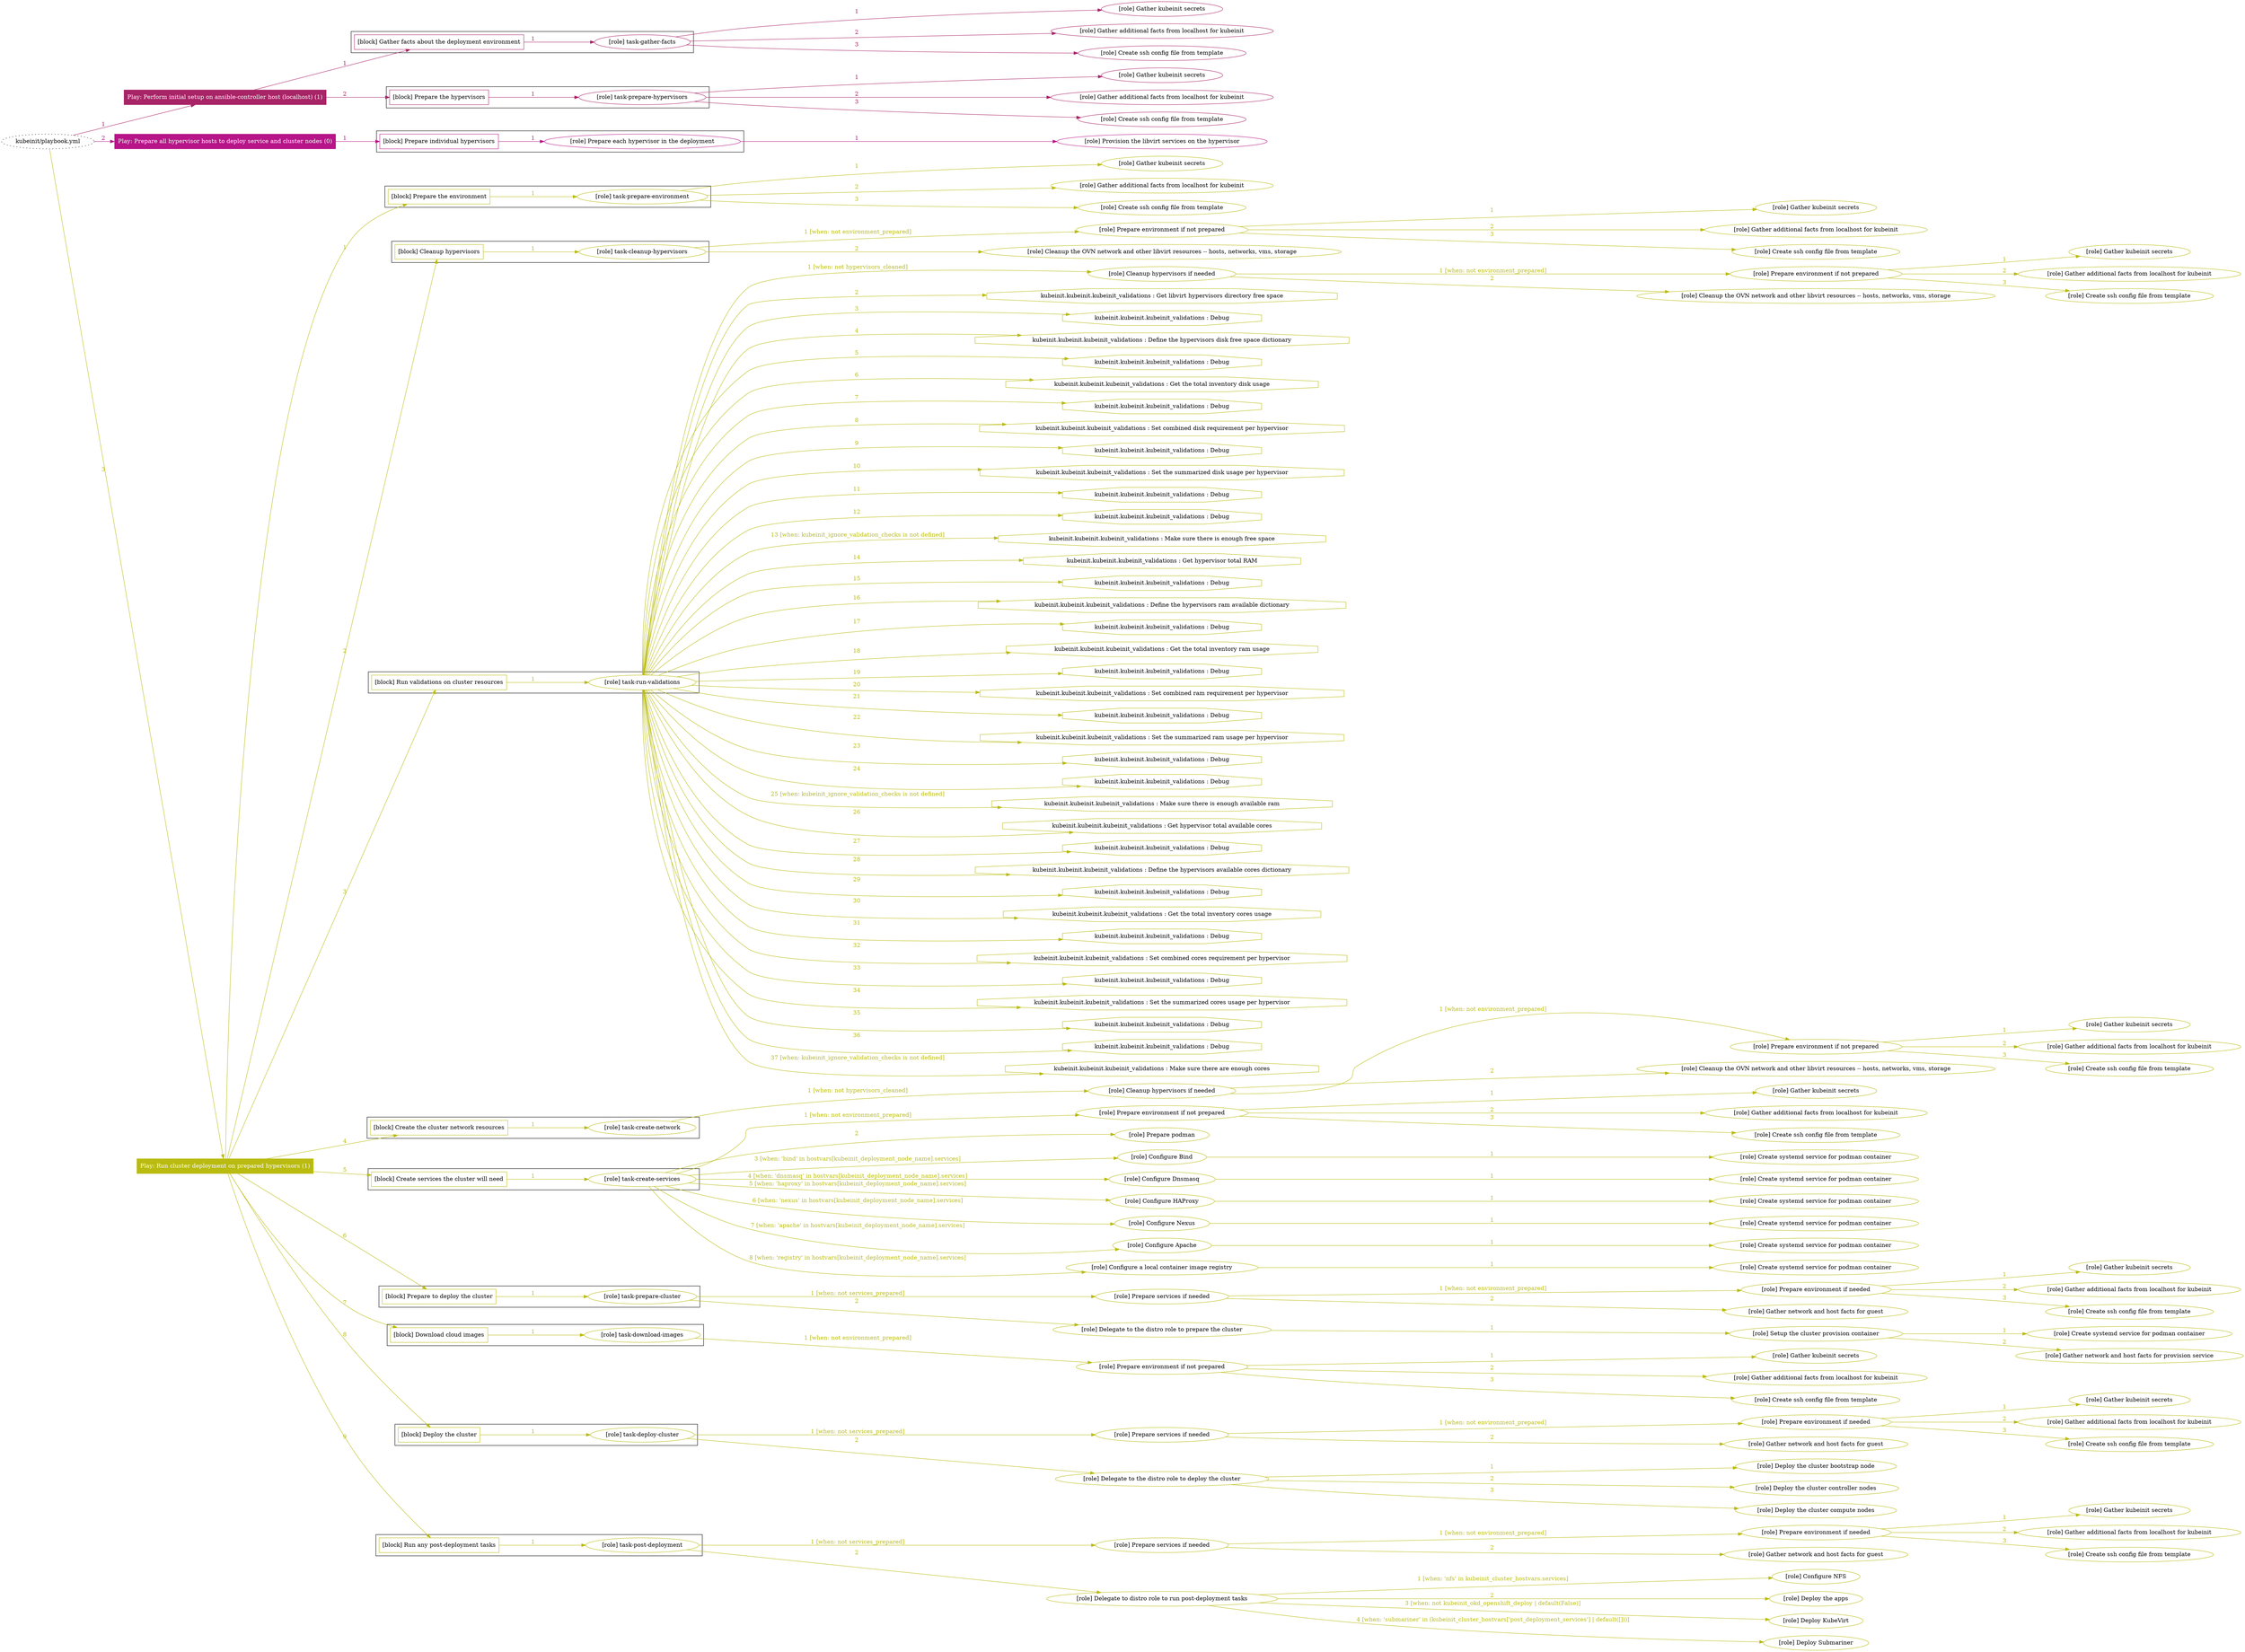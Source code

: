 digraph {
	graph [concentrate=true ordering=in rankdir=LR ratio=fill]
	edge [esep=5 sep=10]
	"kubeinit/playbook.yml" [URL="/home/runner/work/kubeinit/kubeinit/kubeinit/playbook.yml" id=playbook_3538c029 style=dotted]
	play_bf054b3a [label="Play: Perform initial setup on ansible-controller host (localhost) (1)" URL="/home/runner/work/kubeinit/kubeinit/kubeinit/playbook.yml" color="#a82467" fontcolor="#ffffff" id=play_bf054b3a shape=box style=filled tooltip=localhost]
	"kubeinit/playbook.yml" -> play_bf054b3a [label="1 " color="#a82467" fontcolor="#a82467" id=edge_73f27010 labeltooltip="1 " tooltip="1 "]
	subgraph "Gather kubeinit secrets" {
		role_d52eaa1b [label="[role] Gather kubeinit secrets" URL="/home/runner/.ansible/collections/ansible_collections/kubeinit/kubeinit/roles/kubeinit_prepare/tasks/gather_kubeinit_facts.yml" color="#a82467" id=role_d52eaa1b tooltip="Gather kubeinit secrets"]
	}
	subgraph "Gather additional facts from localhost for kubeinit" {
		role_39ccae52 [label="[role] Gather additional facts from localhost for kubeinit" URL="/home/runner/.ansible/collections/ansible_collections/kubeinit/kubeinit/roles/kubeinit_prepare/tasks/gather_kubeinit_facts.yml" color="#a82467" id=role_39ccae52 tooltip="Gather additional facts from localhost for kubeinit"]
	}
	subgraph "Create ssh config file from template" {
		role_865ea03d [label="[role] Create ssh config file from template" URL="/home/runner/.ansible/collections/ansible_collections/kubeinit/kubeinit/roles/kubeinit_prepare/tasks/gather_kubeinit_facts.yml" color="#a82467" id=role_865ea03d tooltip="Create ssh config file from template"]
	}
	subgraph "task-gather-facts" {
		role_51a1476b [label="[role] task-gather-facts" URL="/home/runner/work/kubeinit/kubeinit/kubeinit/playbook.yml" color="#a82467" id=role_51a1476b tooltip="task-gather-facts"]
		role_51a1476b -> role_d52eaa1b [label="1 " color="#a82467" fontcolor="#a82467" id=edge_e7bab2d6 labeltooltip="1 " tooltip="1 "]
		role_51a1476b -> role_39ccae52 [label="2 " color="#a82467" fontcolor="#a82467" id=edge_c6eeb62b labeltooltip="2 " tooltip="2 "]
		role_51a1476b -> role_865ea03d [label="3 " color="#a82467" fontcolor="#a82467" id=edge_7b5e3230 labeltooltip="3 " tooltip="3 "]
	}
	subgraph "Gather kubeinit secrets" {
		role_273501ea [label="[role] Gather kubeinit secrets" URL="/home/runner/.ansible/collections/ansible_collections/kubeinit/kubeinit/roles/kubeinit_prepare/tasks/gather_kubeinit_facts.yml" color="#a82467" id=role_273501ea tooltip="Gather kubeinit secrets"]
	}
	subgraph "Gather additional facts from localhost for kubeinit" {
		role_d4d8a1b7 [label="[role] Gather additional facts from localhost for kubeinit" URL="/home/runner/.ansible/collections/ansible_collections/kubeinit/kubeinit/roles/kubeinit_prepare/tasks/gather_kubeinit_facts.yml" color="#a82467" id=role_d4d8a1b7 tooltip="Gather additional facts from localhost for kubeinit"]
	}
	subgraph "Create ssh config file from template" {
		role_d8394a63 [label="[role] Create ssh config file from template" URL="/home/runner/.ansible/collections/ansible_collections/kubeinit/kubeinit/roles/kubeinit_prepare/tasks/gather_kubeinit_facts.yml" color="#a82467" id=role_d8394a63 tooltip="Create ssh config file from template"]
	}
	subgraph "task-prepare-hypervisors" {
		role_3c880c84 [label="[role] task-prepare-hypervisors" URL="/home/runner/work/kubeinit/kubeinit/kubeinit/playbook.yml" color="#a82467" id=role_3c880c84 tooltip="task-prepare-hypervisors"]
		role_3c880c84 -> role_273501ea [label="1 " color="#a82467" fontcolor="#a82467" id=edge_331200a9 labeltooltip="1 " tooltip="1 "]
		role_3c880c84 -> role_d4d8a1b7 [label="2 " color="#a82467" fontcolor="#a82467" id=edge_43e92d3e labeltooltip="2 " tooltip="2 "]
		role_3c880c84 -> role_d8394a63 [label="3 " color="#a82467" fontcolor="#a82467" id=edge_c6be7e8f labeltooltip="3 " tooltip="3 "]
	}
	subgraph "Play: Perform initial setup on ansible-controller host (localhost) (1)" {
		play_bf054b3a -> block_f7976bc8 [label=1 color="#a82467" fontcolor="#a82467" id=edge_c3765c1a labeltooltip=1 tooltip=1]
		subgraph cluster_block_f7976bc8 {
			block_f7976bc8 [label="[block] Gather facts about the deployment environment" URL="/home/runner/work/kubeinit/kubeinit/kubeinit/playbook.yml" color="#a82467" id=block_f7976bc8 labeltooltip="Gather facts about the deployment environment" shape=box tooltip="Gather facts about the deployment environment"]
			block_f7976bc8 -> role_51a1476b [label="1 " color="#a82467" fontcolor="#a82467" id=edge_f144dcfd labeltooltip="1 " tooltip="1 "]
		}
		play_bf054b3a -> block_90bc6f50 [label=2 color="#a82467" fontcolor="#a82467" id=edge_5caa6415 labeltooltip=2 tooltip=2]
		subgraph cluster_block_90bc6f50 {
			block_90bc6f50 [label="[block] Prepare the hypervisors" URL="/home/runner/work/kubeinit/kubeinit/kubeinit/playbook.yml" color="#a82467" id=block_90bc6f50 labeltooltip="Prepare the hypervisors" shape=box tooltip="Prepare the hypervisors"]
			block_90bc6f50 -> role_3c880c84 [label="1 " color="#a82467" fontcolor="#a82467" id=edge_ba1ba7a2 labeltooltip="1 " tooltip="1 "]
		}
	}
	play_31875c56 [label="Play: Prepare all hypervisor hosts to deploy service and cluster nodes (0)" URL="/home/runner/work/kubeinit/kubeinit/kubeinit/playbook.yml" color="#b71589" fontcolor="#ffffff" id=play_31875c56 shape=box style=filled tooltip="Play: Prepare all hypervisor hosts to deploy service and cluster nodes (0)"]
	"kubeinit/playbook.yml" -> play_31875c56 [label="2 " color="#b71589" fontcolor="#b71589" id=edge_ca734137 labeltooltip="2 " tooltip="2 "]
	subgraph "Provision the libvirt services on the hypervisor" {
		role_68e6f3ff [label="[role] Provision the libvirt services on the hypervisor" URL="/home/runner/.ansible/collections/ansible_collections/kubeinit/kubeinit/roles/kubeinit_prepare/tasks/prepare_hypervisor.yml" color="#b71589" id=role_68e6f3ff tooltip="Provision the libvirt services on the hypervisor"]
	}
	subgraph "Prepare each hypervisor in the deployment" {
		role_45c1ac29 [label="[role] Prepare each hypervisor in the deployment" URL="/home/runner/work/kubeinit/kubeinit/kubeinit/playbook.yml" color="#b71589" id=role_45c1ac29 tooltip="Prepare each hypervisor in the deployment"]
		role_45c1ac29 -> role_68e6f3ff [label="1 " color="#b71589" fontcolor="#b71589" id=edge_c37c47de labeltooltip="1 " tooltip="1 "]
	}
	subgraph "Play: Prepare all hypervisor hosts to deploy service and cluster nodes (0)" {
		play_31875c56 -> block_dc612f22 [label=1 color="#b71589" fontcolor="#b71589" id=edge_37c30d76 labeltooltip=1 tooltip=1]
		subgraph cluster_block_dc612f22 {
			block_dc612f22 [label="[block] Prepare individual hypervisors" URL="/home/runner/work/kubeinit/kubeinit/kubeinit/playbook.yml" color="#b71589" id=block_dc612f22 labeltooltip="Prepare individual hypervisors" shape=box tooltip="Prepare individual hypervisors"]
			block_dc612f22 -> role_45c1ac29 [label="1 " color="#b71589" fontcolor="#b71589" id=edge_3934e5c1 labeltooltip="1 " tooltip="1 "]
		}
	}
	play_70029e61 [label="Play: Run cluster deployment on prepared hypervisors (1)" URL="/home/runner/work/kubeinit/kubeinit/kubeinit/playbook.yml" color="#b9bb11" fontcolor="#ffffff" id=play_70029e61 shape=box style=filled tooltip=localhost]
	"kubeinit/playbook.yml" -> play_70029e61 [label="3 " color="#b9bb11" fontcolor="#b9bb11" id=edge_8b7c7793 labeltooltip="3 " tooltip="3 "]
	subgraph "Gather kubeinit secrets" {
		role_8e39dba3 [label="[role] Gather kubeinit secrets" URL="/home/runner/.ansible/collections/ansible_collections/kubeinit/kubeinit/roles/kubeinit_prepare/tasks/gather_kubeinit_facts.yml" color="#b9bb11" id=role_8e39dba3 tooltip="Gather kubeinit secrets"]
	}
	subgraph "Gather additional facts from localhost for kubeinit" {
		role_f7a2bcfe [label="[role] Gather additional facts from localhost for kubeinit" URL="/home/runner/.ansible/collections/ansible_collections/kubeinit/kubeinit/roles/kubeinit_prepare/tasks/gather_kubeinit_facts.yml" color="#b9bb11" id=role_f7a2bcfe tooltip="Gather additional facts from localhost for kubeinit"]
	}
	subgraph "Create ssh config file from template" {
		role_465af20b [label="[role] Create ssh config file from template" URL="/home/runner/.ansible/collections/ansible_collections/kubeinit/kubeinit/roles/kubeinit_prepare/tasks/gather_kubeinit_facts.yml" color="#b9bb11" id=role_465af20b tooltip="Create ssh config file from template"]
	}
	subgraph "task-prepare-environment" {
		role_201ffbfe [label="[role] task-prepare-environment" URL="/home/runner/work/kubeinit/kubeinit/kubeinit/playbook.yml" color="#b9bb11" id=role_201ffbfe tooltip="task-prepare-environment"]
		role_201ffbfe -> role_8e39dba3 [label="1 " color="#b9bb11" fontcolor="#b9bb11" id=edge_afc2d390 labeltooltip="1 " tooltip="1 "]
		role_201ffbfe -> role_f7a2bcfe [label="2 " color="#b9bb11" fontcolor="#b9bb11" id=edge_73adb37f labeltooltip="2 " tooltip="2 "]
		role_201ffbfe -> role_465af20b [label="3 " color="#b9bb11" fontcolor="#b9bb11" id=edge_72fa9be5 labeltooltip="3 " tooltip="3 "]
	}
	subgraph "Gather kubeinit secrets" {
		role_c9da74ce [label="[role] Gather kubeinit secrets" URL="/home/runner/.ansible/collections/ansible_collections/kubeinit/kubeinit/roles/kubeinit_prepare/tasks/gather_kubeinit_facts.yml" color="#b9bb11" id=role_c9da74ce tooltip="Gather kubeinit secrets"]
	}
	subgraph "Gather additional facts from localhost for kubeinit" {
		role_d432434f [label="[role] Gather additional facts from localhost for kubeinit" URL="/home/runner/.ansible/collections/ansible_collections/kubeinit/kubeinit/roles/kubeinit_prepare/tasks/gather_kubeinit_facts.yml" color="#b9bb11" id=role_d432434f tooltip="Gather additional facts from localhost for kubeinit"]
	}
	subgraph "Create ssh config file from template" {
		role_21766f10 [label="[role] Create ssh config file from template" URL="/home/runner/.ansible/collections/ansible_collections/kubeinit/kubeinit/roles/kubeinit_prepare/tasks/gather_kubeinit_facts.yml" color="#b9bb11" id=role_21766f10 tooltip="Create ssh config file from template"]
	}
	subgraph "Prepare environment if not prepared" {
		role_78a9a8cd [label="[role] Prepare environment if not prepared" URL="/home/runner/.ansible/collections/ansible_collections/kubeinit/kubeinit/roles/kubeinit_prepare/tasks/cleanup_hypervisors.yml" color="#b9bb11" id=role_78a9a8cd tooltip="Prepare environment if not prepared"]
		role_78a9a8cd -> role_c9da74ce [label="1 " color="#b9bb11" fontcolor="#b9bb11" id=edge_6bf55333 labeltooltip="1 " tooltip="1 "]
		role_78a9a8cd -> role_d432434f [label="2 " color="#b9bb11" fontcolor="#b9bb11" id=edge_93d7bed3 labeltooltip="2 " tooltip="2 "]
		role_78a9a8cd -> role_21766f10 [label="3 " color="#b9bb11" fontcolor="#b9bb11" id=edge_31b83798 labeltooltip="3 " tooltip="3 "]
	}
	subgraph "Cleanup the OVN network and other libvirt resources -- hosts, networks, vms, storage" {
		role_2486bd2b [label="[role] Cleanup the OVN network and other libvirt resources -- hosts, networks, vms, storage" URL="/home/runner/.ansible/collections/ansible_collections/kubeinit/kubeinit/roles/kubeinit_prepare/tasks/cleanup_hypervisors.yml" color="#b9bb11" id=role_2486bd2b tooltip="Cleanup the OVN network and other libvirt resources -- hosts, networks, vms, storage"]
	}
	subgraph "task-cleanup-hypervisors" {
		role_f9844c05 [label="[role] task-cleanup-hypervisors" URL="/home/runner/work/kubeinit/kubeinit/kubeinit/playbook.yml" color="#b9bb11" id=role_f9844c05 tooltip="task-cleanup-hypervisors"]
		role_f9844c05 -> role_78a9a8cd [label="1 [when: not environment_prepared]" color="#b9bb11" fontcolor="#b9bb11" id=edge_8b97848a labeltooltip="1 [when: not environment_prepared]" tooltip="1 [when: not environment_prepared]"]
		role_f9844c05 -> role_2486bd2b [label="2 " color="#b9bb11" fontcolor="#b9bb11" id=edge_b7986f4b labeltooltip="2 " tooltip="2 "]
	}
	subgraph "Gather kubeinit secrets" {
		role_90ee7a1e [label="[role] Gather kubeinit secrets" URL="/home/runner/.ansible/collections/ansible_collections/kubeinit/kubeinit/roles/kubeinit_prepare/tasks/gather_kubeinit_facts.yml" color="#b9bb11" id=role_90ee7a1e tooltip="Gather kubeinit secrets"]
	}
	subgraph "Gather additional facts from localhost for kubeinit" {
		role_e41b324b [label="[role] Gather additional facts from localhost for kubeinit" URL="/home/runner/.ansible/collections/ansible_collections/kubeinit/kubeinit/roles/kubeinit_prepare/tasks/gather_kubeinit_facts.yml" color="#b9bb11" id=role_e41b324b tooltip="Gather additional facts from localhost for kubeinit"]
	}
	subgraph "Create ssh config file from template" {
		role_9c1ac41d [label="[role] Create ssh config file from template" URL="/home/runner/.ansible/collections/ansible_collections/kubeinit/kubeinit/roles/kubeinit_prepare/tasks/gather_kubeinit_facts.yml" color="#b9bb11" id=role_9c1ac41d tooltip="Create ssh config file from template"]
	}
	subgraph "Prepare environment if not prepared" {
		role_5ad61ff5 [label="[role] Prepare environment if not prepared" URL="/home/runner/.ansible/collections/ansible_collections/kubeinit/kubeinit/roles/kubeinit_prepare/tasks/cleanup_hypervisors.yml" color="#b9bb11" id=role_5ad61ff5 tooltip="Prepare environment if not prepared"]
		role_5ad61ff5 -> role_90ee7a1e [label="1 " color="#b9bb11" fontcolor="#b9bb11" id=edge_af656fec labeltooltip="1 " tooltip="1 "]
		role_5ad61ff5 -> role_e41b324b [label="2 " color="#b9bb11" fontcolor="#b9bb11" id=edge_ffc4f704 labeltooltip="2 " tooltip="2 "]
		role_5ad61ff5 -> role_9c1ac41d [label="3 " color="#b9bb11" fontcolor="#b9bb11" id=edge_523f2839 labeltooltip="3 " tooltip="3 "]
	}
	subgraph "Cleanup the OVN network and other libvirt resources -- hosts, networks, vms, storage" {
		role_8f98e7ff [label="[role] Cleanup the OVN network and other libvirt resources -- hosts, networks, vms, storage" URL="/home/runner/.ansible/collections/ansible_collections/kubeinit/kubeinit/roles/kubeinit_prepare/tasks/cleanup_hypervisors.yml" color="#b9bb11" id=role_8f98e7ff tooltip="Cleanup the OVN network and other libvirt resources -- hosts, networks, vms, storage"]
	}
	subgraph "Cleanup hypervisors if needed" {
		role_9d5a2583 [label="[role] Cleanup hypervisors if needed" URL="/home/runner/.ansible/collections/ansible_collections/kubeinit/kubeinit/roles/kubeinit_validations/tasks/main.yml" color="#b9bb11" id=role_9d5a2583 tooltip="Cleanup hypervisors if needed"]
		role_9d5a2583 -> role_5ad61ff5 [label="1 [when: not environment_prepared]" color="#b9bb11" fontcolor="#b9bb11" id=edge_1a9939fa labeltooltip="1 [when: not environment_prepared]" tooltip="1 [when: not environment_prepared]"]
		role_9d5a2583 -> role_8f98e7ff [label="2 " color="#b9bb11" fontcolor="#b9bb11" id=edge_16d86187 labeltooltip="2 " tooltip="2 "]
	}
	subgraph "task-run-validations" {
		role_7261ee69 [label="[role] task-run-validations" URL="/home/runner/work/kubeinit/kubeinit/kubeinit/playbook.yml" color="#b9bb11" id=role_7261ee69 tooltip="task-run-validations"]
		role_7261ee69 -> role_9d5a2583 [label="1 [when: not hypervisors_cleaned]" color="#b9bb11" fontcolor="#b9bb11" id=edge_35641d93 labeltooltip="1 [when: not hypervisors_cleaned]" tooltip="1 [when: not hypervisors_cleaned]"]
		task_2e3977a7 [label="kubeinit.kubeinit.kubeinit_validations : Get libvirt hypervisors directory free space" URL="/home/runner/.ansible/collections/ansible_collections/kubeinit/kubeinit/roles/kubeinit_validations/tasks/10_libvirt_free_space.yml" color="#b9bb11" id=task_2e3977a7 shape=octagon tooltip="kubeinit.kubeinit.kubeinit_validations : Get libvirt hypervisors directory free space"]
		role_7261ee69 -> task_2e3977a7 [label="2 " color="#b9bb11" fontcolor="#b9bb11" id=edge_0806057f labeltooltip="2 " tooltip="2 "]
		task_67e7a927 [label="kubeinit.kubeinit.kubeinit_validations : Debug" URL="/home/runner/.ansible/collections/ansible_collections/kubeinit/kubeinit/roles/kubeinit_validations/tasks/10_libvirt_free_space.yml" color="#b9bb11" id=task_67e7a927 shape=octagon tooltip="kubeinit.kubeinit.kubeinit_validations : Debug"]
		role_7261ee69 -> task_67e7a927 [label="3 " color="#b9bb11" fontcolor="#b9bb11" id=edge_4e80ca7b labeltooltip="3 " tooltip="3 "]
		task_1d9d4bac [label="kubeinit.kubeinit.kubeinit_validations : Define the hypervisors disk free space dictionary" URL="/home/runner/.ansible/collections/ansible_collections/kubeinit/kubeinit/roles/kubeinit_validations/tasks/10_libvirt_free_space.yml" color="#b9bb11" id=task_1d9d4bac shape=octagon tooltip="kubeinit.kubeinit.kubeinit_validations : Define the hypervisors disk free space dictionary"]
		role_7261ee69 -> task_1d9d4bac [label="4 " color="#b9bb11" fontcolor="#b9bb11" id=edge_2cc352dc labeltooltip="4 " tooltip="4 "]
		task_16f2c866 [label="kubeinit.kubeinit.kubeinit_validations : Debug" URL="/home/runner/.ansible/collections/ansible_collections/kubeinit/kubeinit/roles/kubeinit_validations/tasks/10_libvirt_free_space.yml" color="#b9bb11" id=task_16f2c866 shape=octagon tooltip="kubeinit.kubeinit.kubeinit_validations : Debug"]
		role_7261ee69 -> task_16f2c866 [label="5 " color="#b9bb11" fontcolor="#b9bb11" id=edge_d16d229f labeltooltip="5 " tooltip="5 "]
		task_48c99661 [label="kubeinit.kubeinit.kubeinit_validations : Get the total inventory disk usage" URL="/home/runner/.ansible/collections/ansible_collections/kubeinit/kubeinit/roles/kubeinit_validations/tasks/10_libvirt_free_space.yml" color="#b9bb11" id=task_48c99661 shape=octagon tooltip="kubeinit.kubeinit.kubeinit_validations : Get the total inventory disk usage"]
		role_7261ee69 -> task_48c99661 [label="6 " color="#b9bb11" fontcolor="#b9bb11" id=edge_8766e8de labeltooltip="6 " tooltip="6 "]
		task_5bb6b742 [label="kubeinit.kubeinit.kubeinit_validations : Debug" URL="/home/runner/.ansible/collections/ansible_collections/kubeinit/kubeinit/roles/kubeinit_validations/tasks/10_libvirt_free_space.yml" color="#b9bb11" id=task_5bb6b742 shape=octagon tooltip="kubeinit.kubeinit.kubeinit_validations : Debug"]
		role_7261ee69 -> task_5bb6b742 [label="7 " color="#b9bb11" fontcolor="#b9bb11" id=edge_cdf42dcd labeltooltip="7 " tooltip="7 "]
		task_bf03190c [label="kubeinit.kubeinit.kubeinit_validations : Set combined disk requirement per hypervisor" URL="/home/runner/.ansible/collections/ansible_collections/kubeinit/kubeinit/roles/kubeinit_validations/tasks/10_libvirt_free_space.yml" color="#b9bb11" id=task_bf03190c shape=octagon tooltip="kubeinit.kubeinit.kubeinit_validations : Set combined disk requirement per hypervisor"]
		role_7261ee69 -> task_bf03190c [label="8 " color="#b9bb11" fontcolor="#b9bb11" id=edge_f9920e5c labeltooltip="8 " tooltip="8 "]
		task_a9de87f4 [label="kubeinit.kubeinit.kubeinit_validations : Debug" URL="/home/runner/.ansible/collections/ansible_collections/kubeinit/kubeinit/roles/kubeinit_validations/tasks/10_libvirt_free_space.yml" color="#b9bb11" id=task_a9de87f4 shape=octagon tooltip="kubeinit.kubeinit.kubeinit_validations : Debug"]
		role_7261ee69 -> task_a9de87f4 [label="9 " color="#b9bb11" fontcolor="#b9bb11" id=edge_ee3d886e labeltooltip="9 " tooltip="9 "]
		task_3f272d80 [label="kubeinit.kubeinit.kubeinit_validations : Set the summarized disk usage per hypervisor" URL="/home/runner/.ansible/collections/ansible_collections/kubeinit/kubeinit/roles/kubeinit_validations/tasks/10_libvirt_free_space.yml" color="#b9bb11" id=task_3f272d80 shape=octagon tooltip="kubeinit.kubeinit.kubeinit_validations : Set the summarized disk usage per hypervisor"]
		role_7261ee69 -> task_3f272d80 [label="10 " color="#b9bb11" fontcolor="#b9bb11" id=edge_a159efb3 labeltooltip="10 " tooltip="10 "]
		task_1b353c51 [label="kubeinit.kubeinit.kubeinit_validations : Debug" URL="/home/runner/.ansible/collections/ansible_collections/kubeinit/kubeinit/roles/kubeinit_validations/tasks/10_libvirt_free_space.yml" color="#b9bb11" id=task_1b353c51 shape=octagon tooltip="kubeinit.kubeinit.kubeinit_validations : Debug"]
		role_7261ee69 -> task_1b353c51 [label="11 " color="#b9bb11" fontcolor="#b9bb11" id=edge_772d0db0 labeltooltip="11 " tooltip="11 "]
		task_7cee4c79 [label="kubeinit.kubeinit.kubeinit_validations : Debug" URL="/home/runner/.ansible/collections/ansible_collections/kubeinit/kubeinit/roles/kubeinit_validations/tasks/10_libvirt_free_space.yml" color="#b9bb11" id=task_7cee4c79 shape=octagon tooltip="kubeinit.kubeinit.kubeinit_validations : Debug"]
		role_7261ee69 -> task_7cee4c79 [label="12 " color="#b9bb11" fontcolor="#b9bb11" id=edge_8b2d09ce labeltooltip="12 " tooltip="12 "]
		task_dc63aa13 [label="kubeinit.kubeinit.kubeinit_validations : Make sure there is enough free space" URL="/home/runner/.ansible/collections/ansible_collections/kubeinit/kubeinit/roles/kubeinit_validations/tasks/10_libvirt_free_space.yml" color="#b9bb11" id=task_dc63aa13 shape=octagon tooltip="kubeinit.kubeinit.kubeinit_validations : Make sure there is enough free space"]
		role_7261ee69 -> task_dc63aa13 [label="13 [when: kubeinit_ignore_validation_checks is not defined]" color="#b9bb11" fontcolor="#b9bb11" id=edge_df96cdfe labeltooltip="13 [when: kubeinit_ignore_validation_checks is not defined]" tooltip="13 [when: kubeinit_ignore_validation_checks is not defined]"]
		task_e4b769e0 [label="kubeinit.kubeinit.kubeinit_validations : Get hypervisor total RAM" URL="/home/runner/.ansible/collections/ansible_collections/kubeinit/kubeinit/roles/kubeinit_validations/tasks/20_libvirt_available_ram.yml" color="#b9bb11" id=task_e4b769e0 shape=octagon tooltip="kubeinit.kubeinit.kubeinit_validations : Get hypervisor total RAM"]
		role_7261ee69 -> task_e4b769e0 [label="14 " color="#b9bb11" fontcolor="#b9bb11" id=edge_657670d5 labeltooltip="14 " tooltip="14 "]
		task_cd143df4 [label="kubeinit.kubeinit.kubeinit_validations : Debug" URL="/home/runner/.ansible/collections/ansible_collections/kubeinit/kubeinit/roles/kubeinit_validations/tasks/20_libvirt_available_ram.yml" color="#b9bb11" id=task_cd143df4 shape=octagon tooltip="kubeinit.kubeinit.kubeinit_validations : Debug"]
		role_7261ee69 -> task_cd143df4 [label="15 " color="#b9bb11" fontcolor="#b9bb11" id=edge_da7bec39 labeltooltip="15 " tooltip="15 "]
		task_22c2192e [label="kubeinit.kubeinit.kubeinit_validations : Define the hypervisors ram available dictionary" URL="/home/runner/.ansible/collections/ansible_collections/kubeinit/kubeinit/roles/kubeinit_validations/tasks/20_libvirt_available_ram.yml" color="#b9bb11" id=task_22c2192e shape=octagon tooltip="kubeinit.kubeinit.kubeinit_validations : Define the hypervisors ram available dictionary"]
		role_7261ee69 -> task_22c2192e [label="16 " color="#b9bb11" fontcolor="#b9bb11" id=edge_af71bb2d labeltooltip="16 " tooltip="16 "]
		task_81ba13db [label="kubeinit.kubeinit.kubeinit_validations : Debug" URL="/home/runner/.ansible/collections/ansible_collections/kubeinit/kubeinit/roles/kubeinit_validations/tasks/20_libvirt_available_ram.yml" color="#b9bb11" id=task_81ba13db shape=octagon tooltip="kubeinit.kubeinit.kubeinit_validations : Debug"]
		role_7261ee69 -> task_81ba13db [label="17 " color="#b9bb11" fontcolor="#b9bb11" id=edge_e8d54486 labeltooltip="17 " tooltip="17 "]
		task_bdfe9b14 [label="kubeinit.kubeinit.kubeinit_validations : Get the total inventory ram usage" URL="/home/runner/.ansible/collections/ansible_collections/kubeinit/kubeinit/roles/kubeinit_validations/tasks/20_libvirt_available_ram.yml" color="#b9bb11" id=task_bdfe9b14 shape=octagon tooltip="kubeinit.kubeinit.kubeinit_validations : Get the total inventory ram usage"]
		role_7261ee69 -> task_bdfe9b14 [label="18 " color="#b9bb11" fontcolor="#b9bb11" id=edge_578ade43 labeltooltip="18 " tooltip="18 "]
		task_a1004a74 [label="kubeinit.kubeinit.kubeinit_validations : Debug" URL="/home/runner/.ansible/collections/ansible_collections/kubeinit/kubeinit/roles/kubeinit_validations/tasks/20_libvirt_available_ram.yml" color="#b9bb11" id=task_a1004a74 shape=octagon tooltip="kubeinit.kubeinit.kubeinit_validations : Debug"]
		role_7261ee69 -> task_a1004a74 [label="19 " color="#b9bb11" fontcolor="#b9bb11" id=edge_f8f95038 labeltooltip="19 " tooltip="19 "]
		task_a5886593 [label="kubeinit.kubeinit.kubeinit_validations : Set combined ram requirement per hypervisor" URL="/home/runner/.ansible/collections/ansible_collections/kubeinit/kubeinit/roles/kubeinit_validations/tasks/20_libvirt_available_ram.yml" color="#b9bb11" id=task_a5886593 shape=octagon tooltip="kubeinit.kubeinit.kubeinit_validations : Set combined ram requirement per hypervisor"]
		role_7261ee69 -> task_a5886593 [label="20 " color="#b9bb11" fontcolor="#b9bb11" id=edge_7f330cff labeltooltip="20 " tooltip="20 "]
		task_be55584c [label="kubeinit.kubeinit.kubeinit_validations : Debug" URL="/home/runner/.ansible/collections/ansible_collections/kubeinit/kubeinit/roles/kubeinit_validations/tasks/20_libvirt_available_ram.yml" color="#b9bb11" id=task_be55584c shape=octagon tooltip="kubeinit.kubeinit.kubeinit_validations : Debug"]
		role_7261ee69 -> task_be55584c [label="21 " color="#b9bb11" fontcolor="#b9bb11" id=edge_a7d57778 labeltooltip="21 " tooltip="21 "]
		task_c332d345 [label="kubeinit.kubeinit.kubeinit_validations : Set the summarized ram usage per hypervisor" URL="/home/runner/.ansible/collections/ansible_collections/kubeinit/kubeinit/roles/kubeinit_validations/tasks/20_libvirt_available_ram.yml" color="#b9bb11" id=task_c332d345 shape=octagon tooltip="kubeinit.kubeinit.kubeinit_validations : Set the summarized ram usage per hypervisor"]
		role_7261ee69 -> task_c332d345 [label="22 " color="#b9bb11" fontcolor="#b9bb11" id=edge_567c4d6a labeltooltip="22 " tooltip="22 "]
		task_5e59cc9a [label="kubeinit.kubeinit.kubeinit_validations : Debug" URL="/home/runner/.ansible/collections/ansible_collections/kubeinit/kubeinit/roles/kubeinit_validations/tasks/20_libvirt_available_ram.yml" color="#b9bb11" id=task_5e59cc9a shape=octagon tooltip="kubeinit.kubeinit.kubeinit_validations : Debug"]
		role_7261ee69 -> task_5e59cc9a [label="23 " color="#b9bb11" fontcolor="#b9bb11" id=edge_91761191 labeltooltip="23 " tooltip="23 "]
		task_78b2e5f8 [label="kubeinit.kubeinit.kubeinit_validations : Debug" URL="/home/runner/.ansible/collections/ansible_collections/kubeinit/kubeinit/roles/kubeinit_validations/tasks/20_libvirt_available_ram.yml" color="#b9bb11" id=task_78b2e5f8 shape=octagon tooltip="kubeinit.kubeinit.kubeinit_validations : Debug"]
		role_7261ee69 -> task_78b2e5f8 [label="24 " color="#b9bb11" fontcolor="#b9bb11" id=edge_4427297f labeltooltip="24 " tooltip="24 "]
		task_8fcbd85e [label="kubeinit.kubeinit.kubeinit_validations : Make sure there is enough available ram" URL="/home/runner/.ansible/collections/ansible_collections/kubeinit/kubeinit/roles/kubeinit_validations/tasks/20_libvirt_available_ram.yml" color="#b9bb11" id=task_8fcbd85e shape=octagon tooltip="kubeinit.kubeinit.kubeinit_validations : Make sure there is enough available ram"]
		role_7261ee69 -> task_8fcbd85e [label="25 [when: kubeinit_ignore_validation_checks is not defined]" color="#b9bb11" fontcolor="#b9bb11" id=edge_a3cb0d85 labeltooltip="25 [when: kubeinit_ignore_validation_checks is not defined]" tooltip="25 [when: kubeinit_ignore_validation_checks is not defined]"]
		task_eccc7924 [label="kubeinit.kubeinit.kubeinit_validations : Get hypervisor total available cores" URL="/home/runner/.ansible/collections/ansible_collections/kubeinit/kubeinit/roles/kubeinit_validations/tasks/30_libvirt_check_cpu_cores.yml" color="#b9bb11" id=task_eccc7924 shape=octagon tooltip="kubeinit.kubeinit.kubeinit_validations : Get hypervisor total available cores"]
		role_7261ee69 -> task_eccc7924 [label="26 " color="#b9bb11" fontcolor="#b9bb11" id=edge_36bae95d labeltooltip="26 " tooltip="26 "]
		task_98870ee4 [label="kubeinit.kubeinit.kubeinit_validations : Debug" URL="/home/runner/.ansible/collections/ansible_collections/kubeinit/kubeinit/roles/kubeinit_validations/tasks/30_libvirt_check_cpu_cores.yml" color="#b9bb11" id=task_98870ee4 shape=octagon tooltip="kubeinit.kubeinit.kubeinit_validations : Debug"]
		role_7261ee69 -> task_98870ee4 [label="27 " color="#b9bb11" fontcolor="#b9bb11" id=edge_5bcd2284 labeltooltip="27 " tooltip="27 "]
		task_89ee5fb2 [label="kubeinit.kubeinit.kubeinit_validations : Define the hypervisors available cores dictionary" URL="/home/runner/.ansible/collections/ansible_collections/kubeinit/kubeinit/roles/kubeinit_validations/tasks/30_libvirt_check_cpu_cores.yml" color="#b9bb11" id=task_89ee5fb2 shape=octagon tooltip="kubeinit.kubeinit.kubeinit_validations : Define the hypervisors available cores dictionary"]
		role_7261ee69 -> task_89ee5fb2 [label="28 " color="#b9bb11" fontcolor="#b9bb11" id=edge_d929d8b0 labeltooltip="28 " tooltip="28 "]
		task_1185000b [label="kubeinit.kubeinit.kubeinit_validations : Debug" URL="/home/runner/.ansible/collections/ansible_collections/kubeinit/kubeinit/roles/kubeinit_validations/tasks/30_libvirt_check_cpu_cores.yml" color="#b9bb11" id=task_1185000b shape=octagon tooltip="kubeinit.kubeinit.kubeinit_validations : Debug"]
		role_7261ee69 -> task_1185000b [label="29 " color="#b9bb11" fontcolor="#b9bb11" id=edge_48e63a52 labeltooltip="29 " tooltip="29 "]
		task_b6467824 [label="kubeinit.kubeinit.kubeinit_validations : Get the total inventory cores usage" URL="/home/runner/.ansible/collections/ansible_collections/kubeinit/kubeinit/roles/kubeinit_validations/tasks/30_libvirt_check_cpu_cores.yml" color="#b9bb11" id=task_b6467824 shape=octagon tooltip="kubeinit.kubeinit.kubeinit_validations : Get the total inventory cores usage"]
		role_7261ee69 -> task_b6467824 [label="30 " color="#b9bb11" fontcolor="#b9bb11" id=edge_d80b7d2a labeltooltip="30 " tooltip="30 "]
		task_fb394966 [label="kubeinit.kubeinit.kubeinit_validations : Debug" URL="/home/runner/.ansible/collections/ansible_collections/kubeinit/kubeinit/roles/kubeinit_validations/tasks/30_libvirt_check_cpu_cores.yml" color="#b9bb11" id=task_fb394966 shape=octagon tooltip="kubeinit.kubeinit.kubeinit_validations : Debug"]
		role_7261ee69 -> task_fb394966 [label="31 " color="#b9bb11" fontcolor="#b9bb11" id=edge_d77c30aa labeltooltip="31 " tooltip="31 "]
		task_548cc727 [label="kubeinit.kubeinit.kubeinit_validations : Set combined cores requirement per hypervisor" URL="/home/runner/.ansible/collections/ansible_collections/kubeinit/kubeinit/roles/kubeinit_validations/tasks/30_libvirt_check_cpu_cores.yml" color="#b9bb11" id=task_548cc727 shape=octagon tooltip="kubeinit.kubeinit.kubeinit_validations : Set combined cores requirement per hypervisor"]
		role_7261ee69 -> task_548cc727 [label="32 " color="#b9bb11" fontcolor="#b9bb11" id=edge_c4b1c278 labeltooltip="32 " tooltip="32 "]
		task_ab9efc8d [label="kubeinit.kubeinit.kubeinit_validations : Debug" URL="/home/runner/.ansible/collections/ansible_collections/kubeinit/kubeinit/roles/kubeinit_validations/tasks/30_libvirt_check_cpu_cores.yml" color="#b9bb11" id=task_ab9efc8d shape=octagon tooltip="kubeinit.kubeinit.kubeinit_validations : Debug"]
		role_7261ee69 -> task_ab9efc8d [label="33 " color="#b9bb11" fontcolor="#b9bb11" id=edge_566ab874 labeltooltip="33 " tooltip="33 "]
		task_97d46ef6 [label="kubeinit.kubeinit.kubeinit_validations : Set the summarized cores usage per hypervisor" URL="/home/runner/.ansible/collections/ansible_collections/kubeinit/kubeinit/roles/kubeinit_validations/tasks/30_libvirt_check_cpu_cores.yml" color="#b9bb11" id=task_97d46ef6 shape=octagon tooltip="kubeinit.kubeinit.kubeinit_validations : Set the summarized cores usage per hypervisor"]
		role_7261ee69 -> task_97d46ef6 [label="34 " color="#b9bb11" fontcolor="#b9bb11" id=edge_2fa9fbbc labeltooltip="34 " tooltip="34 "]
		task_52f3476c [label="kubeinit.kubeinit.kubeinit_validations : Debug" URL="/home/runner/.ansible/collections/ansible_collections/kubeinit/kubeinit/roles/kubeinit_validations/tasks/30_libvirt_check_cpu_cores.yml" color="#b9bb11" id=task_52f3476c shape=octagon tooltip="kubeinit.kubeinit.kubeinit_validations : Debug"]
		role_7261ee69 -> task_52f3476c [label="35 " color="#b9bb11" fontcolor="#b9bb11" id=edge_77efefa9 labeltooltip="35 " tooltip="35 "]
		task_2d9ddd4b [label="kubeinit.kubeinit.kubeinit_validations : Debug" URL="/home/runner/.ansible/collections/ansible_collections/kubeinit/kubeinit/roles/kubeinit_validations/tasks/30_libvirt_check_cpu_cores.yml" color="#b9bb11" id=task_2d9ddd4b shape=octagon tooltip="kubeinit.kubeinit.kubeinit_validations : Debug"]
		role_7261ee69 -> task_2d9ddd4b [label="36 " color="#b9bb11" fontcolor="#b9bb11" id=edge_b1d2c87f labeltooltip="36 " tooltip="36 "]
		task_2863db74 [label="kubeinit.kubeinit.kubeinit_validations : Make sure there are enough cores" URL="/home/runner/.ansible/collections/ansible_collections/kubeinit/kubeinit/roles/kubeinit_validations/tasks/30_libvirt_check_cpu_cores.yml" color="#b9bb11" id=task_2863db74 shape=octagon tooltip="kubeinit.kubeinit.kubeinit_validations : Make sure there are enough cores"]
		role_7261ee69 -> task_2863db74 [label="37 [when: kubeinit_ignore_validation_checks is not defined]" color="#b9bb11" fontcolor="#b9bb11" id=edge_da5dffa0 labeltooltip="37 [when: kubeinit_ignore_validation_checks is not defined]" tooltip="37 [when: kubeinit_ignore_validation_checks is not defined]"]
	}
	subgraph "Gather kubeinit secrets" {
		role_76f6dbbf [label="[role] Gather kubeinit secrets" URL="/home/runner/.ansible/collections/ansible_collections/kubeinit/kubeinit/roles/kubeinit_prepare/tasks/gather_kubeinit_facts.yml" color="#b9bb11" id=role_76f6dbbf tooltip="Gather kubeinit secrets"]
	}
	subgraph "Gather additional facts from localhost for kubeinit" {
		role_faf3e8e0 [label="[role] Gather additional facts from localhost for kubeinit" URL="/home/runner/.ansible/collections/ansible_collections/kubeinit/kubeinit/roles/kubeinit_prepare/tasks/gather_kubeinit_facts.yml" color="#b9bb11" id=role_faf3e8e0 tooltip="Gather additional facts from localhost for kubeinit"]
	}
	subgraph "Create ssh config file from template" {
		role_184d41f6 [label="[role] Create ssh config file from template" URL="/home/runner/.ansible/collections/ansible_collections/kubeinit/kubeinit/roles/kubeinit_prepare/tasks/gather_kubeinit_facts.yml" color="#b9bb11" id=role_184d41f6 tooltip="Create ssh config file from template"]
	}
	subgraph "Prepare environment if not prepared" {
		role_b7afb79f [label="[role] Prepare environment if not prepared" URL="/home/runner/.ansible/collections/ansible_collections/kubeinit/kubeinit/roles/kubeinit_prepare/tasks/cleanup_hypervisors.yml" color="#b9bb11" id=role_b7afb79f tooltip="Prepare environment if not prepared"]
		role_b7afb79f -> role_76f6dbbf [label="1 " color="#b9bb11" fontcolor="#b9bb11" id=edge_2ec5675a labeltooltip="1 " tooltip="1 "]
		role_b7afb79f -> role_faf3e8e0 [label="2 " color="#b9bb11" fontcolor="#b9bb11" id=edge_0dc06821 labeltooltip="2 " tooltip="2 "]
		role_b7afb79f -> role_184d41f6 [label="3 " color="#b9bb11" fontcolor="#b9bb11" id=edge_b6bb8f42 labeltooltip="3 " tooltip="3 "]
	}
	subgraph "Cleanup the OVN network and other libvirt resources -- hosts, networks, vms, storage" {
		role_4cd36cdc [label="[role] Cleanup the OVN network and other libvirt resources -- hosts, networks, vms, storage" URL="/home/runner/.ansible/collections/ansible_collections/kubeinit/kubeinit/roles/kubeinit_prepare/tasks/cleanup_hypervisors.yml" color="#b9bb11" id=role_4cd36cdc tooltip="Cleanup the OVN network and other libvirt resources -- hosts, networks, vms, storage"]
	}
	subgraph "Cleanup hypervisors if needed" {
		role_d1cc0113 [label="[role] Cleanup hypervisors if needed" URL="/home/runner/.ansible/collections/ansible_collections/kubeinit/kubeinit/roles/kubeinit_libvirt/tasks/create_network.yml" color="#b9bb11" id=role_d1cc0113 tooltip="Cleanup hypervisors if needed"]
		role_d1cc0113 -> role_b7afb79f [label="1 [when: not environment_prepared]" color="#b9bb11" fontcolor="#b9bb11" id=edge_0b475578 labeltooltip="1 [when: not environment_prepared]" tooltip="1 [when: not environment_prepared]"]
		role_d1cc0113 -> role_4cd36cdc [label="2 " color="#b9bb11" fontcolor="#b9bb11" id=edge_05f50582 labeltooltip="2 " tooltip="2 "]
	}
	subgraph "task-create-network" {
		role_ed2c95be [label="[role] task-create-network" URL="/home/runner/work/kubeinit/kubeinit/kubeinit/playbook.yml" color="#b9bb11" id=role_ed2c95be tooltip="task-create-network"]
		role_ed2c95be -> role_d1cc0113 [label="1 [when: not hypervisors_cleaned]" color="#b9bb11" fontcolor="#b9bb11" id=edge_d6677db2 labeltooltip="1 [when: not hypervisors_cleaned]" tooltip="1 [when: not hypervisors_cleaned]"]
	}
	subgraph "Gather kubeinit secrets" {
		role_513d14de [label="[role] Gather kubeinit secrets" URL="/home/runner/.ansible/collections/ansible_collections/kubeinit/kubeinit/roles/kubeinit_prepare/tasks/gather_kubeinit_facts.yml" color="#b9bb11" id=role_513d14de tooltip="Gather kubeinit secrets"]
	}
	subgraph "Gather additional facts from localhost for kubeinit" {
		role_6254b19a [label="[role] Gather additional facts from localhost for kubeinit" URL="/home/runner/.ansible/collections/ansible_collections/kubeinit/kubeinit/roles/kubeinit_prepare/tasks/gather_kubeinit_facts.yml" color="#b9bb11" id=role_6254b19a tooltip="Gather additional facts from localhost for kubeinit"]
	}
	subgraph "Create ssh config file from template" {
		role_9ef29b46 [label="[role] Create ssh config file from template" URL="/home/runner/.ansible/collections/ansible_collections/kubeinit/kubeinit/roles/kubeinit_prepare/tasks/gather_kubeinit_facts.yml" color="#b9bb11" id=role_9ef29b46 tooltip="Create ssh config file from template"]
	}
	subgraph "Prepare environment if not prepared" {
		role_2922a0d1 [label="[role] Prepare environment if not prepared" URL="/home/runner/.ansible/collections/ansible_collections/kubeinit/kubeinit/roles/kubeinit_services/tasks/main.yml" color="#b9bb11" id=role_2922a0d1 tooltip="Prepare environment if not prepared"]
		role_2922a0d1 -> role_513d14de [label="1 " color="#b9bb11" fontcolor="#b9bb11" id=edge_119e0951 labeltooltip="1 " tooltip="1 "]
		role_2922a0d1 -> role_6254b19a [label="2 " color="#b9bb11" fontcolor="#b9bb11" id=edge_ce13cfce labeltooltip="2 " tooltip="2 "]
		role_2922a0d1 -> role_9ef29b46 [label="3 " color="#b9bb11" fontcolor="#b9bb11" id=edge_c8b5f029 labeltooltip="3 " tooltip="3 "]
	}
	subgraph "Prepare podman" {
		role_d4b3bae0 [label="[role] Prepare podman" URL="/home/runner/.ansible/collections/ansible_collections/kubeinit/kubeinit/roles/kubeinit_services/tasks/00_create_service_pod.yml" color="#b9bb11" id=role_d4b3bae0 tooltip="Prepare podman"]
	}
	subgraph "Create systemd service for podman container" {
		role_b2584500 [label="[role] Create systemd service for podman container" URL="/home/runner/.ansible/collections/ansible_collections/kubeinit/kubeinit/roles/kubeinit_bind/tasks/main.yml" color="#b9bb11" id=role_b2584500 tooltip="Create systemd service for podman container"]
	}
	subgraph "Configure Bind" {
		role_16321c5b [label="[role] Configure Bind" URL="/home/runner/.ansible/collections/ansible_collections/kubeinit/kubeinit/roles/kubeinit_services/tasks/start_services_containers.yml" color="#b9bb11" id=role_16321c5b tooltip="Configure Bind"]
		role_16321c5b -> role_b2584500 [label="1 " color="#b9bb11" fontcolor="#b9bb11" id=edge_d48742e6 labeltooltip="1 " tooltip="1 "]
	}
	subgraph "Create systemd service for podman container" {
		role_2e8b68c0 [label="[role] Create systemd service for podman container" URL="/home/runner/.ansible/collections/ansible_collections/kubeinit/kubeinit/roles/kubeinit_dnsmasq/tasks/main.yml" color="#b9bb11" id=role_2e8b68c0 tooltip="Create systemd service for podman container"]
	}
	subgraph "Configure Dnsmasq" {
		role_4b736ccd [label="[role] Configure Dnsmasq" URL="/home/runner/.ansible/collections/ansible_collections/kubeinit/kubeinit/roles/kubeinit_services/tasks/start_services_containers.yml" color="#b9bb11" id=role_4b736ccd tooltip="Configure Dnsmasq"]
		role_4b736ccd -> role_2e8b68c0 [label="1 " color="#b9bb11" fontcolor="#b9bb11" id=edge_a87bcf3a labeltooltip="1 " tooltip="1 "]
	}
	subgraph "Create systemd service for podman container" {
		role_7dd76504 [label="[role] Create systemd service for podman container" URL="/home/runner/.ansible/collections/ansible_collections/kubeinit/kubeinit/roles/kubeinit_haproxy/tasks/main.yml" color="#b9bb11" id=role_7dd76504 tooltip="Create systemd service for podman container"]
	}
	subgraph "Configure HAProxy" {
		role_e35674ee [label="[role] Configure HAProxy" URL="/home/runner/.ansible/collections/ansible_collections/kubeinit/kubeinit/roles/kubeinit_services/tasks/start_services_containers.yml" color="#b9bb11" id=role_e35674ee tooltip="Configure HAProxy"]
		role_e35674ee -> role_7dd76504 [label="1 " color="#b9bb11" fontcolor="#b9bb11" id=edge_f8d9752d labeltooltip="1 " tooltip="1 "]
	}
	subgraph "Create systemd service for podman container" {
		role_33ea8543 [label="[role] Create systemd service for podman container" URL="/home/runner/.ansible/collections/ansible_collections/kubeinit/kubeinit/roles/kubeinit_nexus/tasks/main.yml" color="#b9bb11" id=role_33ea8543 tooltip="Create systemd service for podman container"]
	}
	subgraph "Configure Nexus" {
		role_81bda933 [label="[role] Configure Nexus" URL="/home/runner/.ansible/collections/ansible_collections/kubeinit/kubeinit/roles/kubeinit_services/tasks/start_services_containers.yml" color="#b9bb11" id=role_81bda933 tooltip="Configure Nexus"]
		role_81bda933 -> role_33ea8543 [label="1 " color="#b9bb11" fontcolor="#b9bb11" id=edge_9207caa8 labeltooltip="1 " tooltip="1 "]
	}
	subgraph "Create systemd service for podman container" {
		role_e4d82dcf [label="[role] Create systemd service for podman container" URL="/home/runner/.ansible/collections/ansible_collections/kubeinit/kubeinit/roles/kubeinit_apache/tasks/main.yml" color="#b9bb11" id=role_e4d82dcf tooltip="Create systemd service for podman container"]
	}
	subgraph "Configure Apache" {
		role_b5a13024 [label="[role] Configure Apache" URL="/home/runner/.ansible/collections/ansible_collections/kubeinit/kubeinit/roles/kubeinit_services/tasks/start_services_containers.yml" color="#b9bb11" id=role_b5a13024 tooltip="Configure Apache"]
		role_b5a13024 -> role_e4d82dcf [label="1 " color="#b9bb11" fontcolor="#b9bb11" id=edge_0b151a66 labeltooltip="1 " tooltip="1 "]
	}
	subgraph "Create systemd service for podman container" {
		role_5ee0994d [label="[role] Create systemd service for podman container" URL="/home/runner/.ansible/collections/ansible_collections/kubeinit/kubeinit/roles/kubeinit_registry/tasks/main.yml" color="#b9bb11" id=role_5ee0994d tooltip="Create systemd service for podman container"]
	}
	subgraph "Configure a local container image registry" {
		role_0ae5866a [label="[role] Configure a local container image registry" URL="/home/runner/.ansible/collections/ansible_collections/kubeinit/kubeinit/roles/kubeinit_services/tasks/start_services_containers.yml" color="#b9bb11" id=role_0ae5866a tooltip="Configure a local container image registry"]
		role_0ae5866a -> role_5ee0994d [label="1 " color="#b9bb11" fontcolor="#b9bb11" id=edge_3f107f53 labeltooltip="1 " tooltip="1 "]
	}
	subgraph "task-create-services" {
		role_72628f14 [label="[role] task-create-services" URL="/home/runner/work/kubeinit/kubeinit/kubeinit/playbook.yml" color="#b9bb11" id=role_72628f14 tooltip="task-create-services"]
		role_72628f14 -> role_2922a0d1 [label="1 [when: not environment_prepared]" color="#b9bb11" fontcolor="#b9bb11" id=edge_a1072303 labeltooltip="1 [when: not environment_prepared]" tooltip="1 [when: not environment_prepared]"]
		role_72628f14 -> role_d4b3bae0 [label="2 " color="#b9bb11" fontcolor="#b9bb11" id=edge_1e9cad2a labeltooltip="2 " tooltip="2 "]
		role_72628f14 -> role_16321c5b [label="3 [when: 'bind' in hostvars[kubeinit_deployment_node_name].services]" color="#b9bb11" fontcolor="#b9bb11" id=edge_fa25b6cf labeltooltip="3 [when: 'bind' in hostvars[kubeinit_deployment_node_name].services]" tooltip="3 [when: 'bind' in hostvars[kubeinit_deployment_node_name].services]"]
		role_72628f14 -> role_4b736ccd [label="4 [when: 'dnsmasq' in hostvars[kubeinit_deployment_node_name].services]" color="#b9bb11" fontcolor="#b9bb11" id=edge_789b9317 labeltooltip="4 [when: 'dnsmasq' in hostvars[kubeinit_deployment_node_name].services]" tooltip="4 [when: 'dnsmasq' in hostvars[kubeinit_deployment_node_name].services]"]
		role_72628f14 -> role_e35674ee [label="5 [when: 'haproxy' in hostvars[kubeinit_deployment_node_name].services]" color="#b9bb11" fontcolor="#b9bb11" id=edge_71f1e008 labeltooltip="5 [when: 'haproxy' in hostvars[kubeinit_deployment_node_name].services]" tooltip="5 [when: 'haproxy' in hostvars[kubeinit_deployment_node_name].services]"]
		role_72628f14 -> role_81bda933 [label="6 [when: 'nexus' in hostvars[kubeinit_deployment_node_name].services]" color="#b9bb11" fontcolor="#b9bb11" id=edge_cecaa792 labeltooltip="6 [when: 'nexus' in hostvars[kubeinit_deployment_node_name].services]" tooltip="6 [when: 'nexus' in hostvars[kubeinit_deployment_node_name].services]"]
		role_72628f14 -> role_b5a13024 [label="7 [when: 'apache' in hostvars[kubeinit_deployment_node_name].services]" color="#b9bb11" fontcolor="#b9bb11" id=edge_5cdadc60 labeltooltip="7 [when: 'apache' in hostvars[kubeinit_deployment_node_name].services]" tooltip="7 [when: 'apache' in hostvars[kubeinit_deployment_node_name].services]"]
		role_72628f14 -> role_0ae5866a [label="8 [when: 'registry' in hostvars[kubeinit_deployment_node_name].services]" color="#b9bb11" fontcolor="#b9bb11" id=edge_5edae14a labeltooltip="8 [when: 'registry' in hostvars[kubeinit_deployment_node_name].services]" tooltip="8 [when: 'registry' in hostvars[kubeinit_deployment_node_name].services]"]
	}
	subgraph "Gather kubeinit secrets" {
		role_7b01a67a [label="[role] Gather kubeinit secrets" URL="/home/runner/.ansible/collections/ansible_collections/kubeinit/kubeinit/roles/kubeinit_prepare/tasks/gather_kubeinit_facts.yml" color="#b9bb11" id=role_7b01a67a tooltip="Gather kubeinit secrets"]
	}
	subgraph "Gather additional facts from localhost for kubeinit" {
		role_969d6adc [label="[role] Gather additional facts from localhost for kubeinit" URL="/home/runner/.ansible/collections/ansible_collections/kubeinit/kubeinit/roles/kubeinit_prepare/tasks/gather_kubeinit_facts.yml" color="#b9bb11" id=role_969d6adc tooltip="Gather additional facts from localhost for kubeinit"]
	}
	subgraph "Create ssh config file from template" {
		role_c20ec6c0 [label="[role] Create ssh config file from template" URL="/home/runner/.ansible/collections/ansible_collections/kubeinit/kubeinit/roles/kubeinit_prepare/tasks/gather_kubeinit_facts.yml" color="#b9bb11" id=role_c20ec6c0 tooltip="Create ssh config file from template"]
	}
	subgraph "Prepare environment if needed" {
		role_52ae0063 [label="[role] Prepare environment if needed" URL="/home/runner/.ansible/collections/ansible_collections/kubeinit/kubeinit/roles/kubeinit_services/tasks/prepare_services.yml" color="#b9bb11" id=role_52ae0063 tooltip="Prepare environment if needed"]
		role_52ae0063 -> role_7b01a67a [label="1 " color="#b9bb11" fontcolor="#b9bb11" id=edge_5d453eb0 labeltooltip="1 " tooltip="1 "]
		role_52ae0063 -> role_969d6adc [label="2 " color="#b9bb11" fontcolor="#b9bb11" id=edge_a89a9bd7 labeltooltip="2 " tooltip="2 "]
		role_52ae0063 -> role_c20ec6c0 [label="3 " color="#b9bb11" fontcolor="#b9bb11" id=edge_a072209e labeltooltip="3 " tooltip="3 "]
	}
	subgraph "Gather network and host facts for guest" {
		role_e5e5763b [label="[role] Gather network and host facts for guest" URL="/home/runner/.ansible/collections/ansible_collections/kubeinit/kubeinit/roles/kubeinit_services/tasks/prepare_services.yml" color="#b9bb11" id=role_e5e5763b tooltip="Gather network and host facts for guest"]
	}
	subgraph "Prepare services if needed" {
		role_c21d911f [label="[role] Prepare services if needed" URL="/home/runner/.ansible/collections/ansible_collections/kubeinit/kubeinit/roles/kubeinit_prepare/tasks/prepare_cluster.yml" color="#b9bb11" id=role_c21d911f tooltip="Prepare services if needed"]
		role_c21d911f -> role_52ae0063 [label="1 [when: not environment_prepared]" color="#b9bb11" fontcolor="#b9bb11" id=edge_cbe66b92 labeltooltip="1 [when: not environment_prepared]" tooltip="1 [when: not environment_prepared]"]
		role_c21d911f -> role_e5e5763b [label="2 " color="#b9bb11" fontcolor="#b9bb11" id=edge_936e6e6d labeltooltip="2 " tooltip="2 "]
	}
	subgraph "Create systemd service for podman container" {
		role_ef1c29d0 [label="[role] Create systemd service for podman container" URL="/home/runner/.ansible/collections/ansible_collections/kubeinit/kubeinit/roles/kubeinit_services/tasks/create_provision_container.yml" color="#b9bb11" id=role_ef1c29d0 tooltip="Create systemd service for podman container"]
	}
	subgraph "Gather network and host facts for provision service" {
		role_f5e49685 [label="[role] Gather network and host facts for provision service" URL="/home/runner/.ansible/collections/ansible_collections/kubeinit/kubeinit/roles/kubeinit_services/tasks/create_provision_container.yml" color="#b9bb11" id=role_f5e49685 tooltip="Gather network and host facts for provision service"]
	}
	subgraph "Setup the cluster provision container" {
		role_e522d5b1 [label="[role] Setup the cluster provision container" URL="/home/runner/.ansible/collections/ansible_collections/kubeinit/kubeinit/roles/kubeinit_okd/tasks/prepare_cluster.yml" color="#b9bb11" id=role_e522d5b1 tooltip="Setup the cluster provision container"]
		role_e522d5b1 -> role_ef1c29d0 [label="1 " color="#b9bb11" fontcolor="#b9bb11" id=edge_62b933d8 labeltooltip="1 " tooltip="1 "]
		role_e522d5b1 -> role_f5e49685 [label="2 " color="#b9bb11" fontcolor="#b9bb11" id=edge_015591b6 labeltooltip="2 " tooltip="2 "]
	}
	subgraph "Delegate to the distro role to prepare the cluster" {
		role_1929c0c4 [label="[role] Delegate to the distro role to prepare the cluster" URL="/home/runner/.ansible/collections/ansible_collections/kubeinit/kubeinit/roles/kubeinit_prepare/tasks/prepare_cluster.yml" color="#b9bb11" id=role_1929c0c4 tooltip="Delegate to the distro role to prepare the cluster"]
		role_1929c0c4 -> role_e522d5b1 [label="1 " color="#b9bb11" fontcolor="#b9bb11" id=edge_60243359 labeltooltip="1 " tooltip="1 "]
	}
	subgraph "task-prepare-cluster" {
		role_a849fd7b [label="[role] task-prepare-cluster" URL="/home/runner/work/kubeinit/kubeinit/kubeinit/playbook.yml" color="#b9bb11" id=role_a849fd7b tooltip="task-prepare-cluster"]
		role_a849fd7b -> role_c21d911f [label="1 [when: not services_prepared]" color="#b9bb11" fontcolor="#b9bb11" id=edge_62a676de labeltooltip="1 [when: not services_prepared]" tooltip="1 [when: not services_prepared]"]
		role_a849fd7b -> role_1929c0c4 [label="2 " color="#b9bb11" fontcolor="#b9bb11" id=edge_67632c30 labeltooltip="2 " tooltip="2 "]
	}
	subgraph "Gather kubeinit secrets" {
		role_41f3dfe0 [label="[role] Gather kubeinit secrets" URL="/home/runner/.ansible/collections/ansible_collections/kubeinit/kubeinit/roles/kubeinit_prepare/tasks/gather_kubeinit_facts.yml" color="#b9bb11" id=role_41f3dfe0 tooltip="Gather kubeinit secrets"]
	}
	subgraph "Gather additional facts from localhost for kubeinit" {
		role_bfab6e2c [label="[role] Gather additional facts from localhost for kubeinit" URL="/home/runner/.ansible/collections/ansible_collections/kubeinit/kubeinit/roles/kubeinit_prepare/tasks/gather_kubeinit_facts.yml" color="#b9bb11" id=role_bfab6e2c tooltip="Gather additional facts from localhost for kubeinit"]
	}
	subgraph "Create ssh config file from template" {
		role_94446c9a [label="[role] Create ssh config file from template" URL="/home/runner/.ansible/collections/ansible_collections/kubeinit/kubeinit/roles/kubeinit_prepare/tasks/gather_kubeinit_facts.yml" color="#b9bb11" id=role_94446c9a tooltip="Create ssh config file from template"]
	}
	subgraph "Prepare environment if not prepared" {
		role_9afe4f0e [label="[role] Prepare environment if not prepared" URL="/home/runner/.ansible/collections/ansible_collections/kubeinit/kubeinit/roles/kubeinit_libvirt/tasks/download_cloud_images.yml" color="#b9bb11" id=role_9afe4f0e tooltip="Prepare environment if not prepared"]
		role_9afe4f0e -> role_41f3dfe0 [label="1 " color="#b9bb11" fontcolor="#b9bb11" id=edge_b7e32b1e labeltooltip="1 " tooltip="1 "]
		role_9afe4f0e -> role_bfab6e2c [label="2 " color="#b9bb11" fontcolor="#b9bb11" id=edge_86d933d1 labeltooltip="2 " tooltip="2 "]
		role_9afe4f0e -> role_94446c9a [label="3 " color="#b9bb11" fontcolor="#b9bb11" id=edge_eb61144d labeltooltip="3 " tooltip="3 "]
	}
	subgraph "task-download-images" {
		role_83cc0c78 [label="[role] task-download-images" URL="/home/runner/work/kubeinit/kubeinit/kubeinit/playbook.yml" color="#b9bb11" id=role_83cc0c78 tooltip="task-download-images"]
		role_83cc0c78 -> role_9afe4f0e [label="1 [when: not environment_prepared]" color="#b9bb11" fontcolor="#b9bb11" id=edge_0ec29c58 labeltooltip="1 [when: not environment_prepared]" tooltip="1 [when: not environment_prepared]"]
	}
	subgraph "Gather kubeinit secrets" {
		role_a79ea69a [label="[role] Gather kubeinit secrets" URL="/home/runner/.ansible/collections/ansible_collections/kubeinit/kubeinit/roles/kubeinit_prepare/tasks/gather_kubeinit_facts.yml" color="#b9bb11" id=role_a79ea69a tooltip="Gather kubeinit secrets"]
	}
	subgraph "Gather additional facts from localhost for kubeinit" {
		role_931f64d6 [label="[role] Gather additional facts from localhost for kubeinit" URL="/home/runner/.ansible/collections/ansible_collections/kubeinit/kubeinit/roles/kubeinit_prepare/tasks/gather_kubeinit_facts.yml" color="#b9bb11" id=role_931f64d6 tooltip="Gather additional facts from localhost for kubeinit"]
	}
	subgraph "Create ssh config file from template" {
		role_898f60be [label="[role] Create ssh config file from template" URL="/home/runner/.ansible/collections/ansible_collections/kubeinit/kubeinit/roles/kubeinit_prepare/tasks/gather_kubeinit_facts.yml" color="#b9bb11" id=role_898f60be tooltip="Create ssh config file from template"]
	}
	subgraph "Prepare environment if needed" {
		role_c95ba945 [label="[role] Prepare environment if needed" URL="/home/runner/.ansible/collections/ansible_collections/kubeinit/kubeinit/roles/kubeinit_services/tasks/prepare_services.yml" color="#b9bb11" id=role_c95ba945 tooltip="Prepare environment if needed"]
		role_c95ba945 -> role_a79ea69a [label="1 " color="#b9bb11" fontcolor="#b9bb11" id=edge_da370f36 labeltooltip="1 " tooltip="1 "]
		role_c95ba945 -> role_931f64d6 [label="2 " color="#b9bb11" fontcolor="#b9bb11" id=edge_b012eee4 labeltooltip="2 " tooltip="2 "]
		role_c95ba945 -> role_898f60be [label="3 " color="#b9bb11" fontcolor="#b9bb11" id=edge_13dc4ae8 labeltooltip="3 " tooltip="3 "]
	}
	subgraph "Gather network and host facts for guest" {
		role_d92a946d [label="[role] Gather network and host facts for guest" URL="/home/runner/.ansible/collections/ansible_collections/kubeinit/kubeinit/roles/kubeinit_services/tasks/prepare_services.yml" color="#b9bb11" id=role_d92a946d tooltip="Gather network and host facts for guest"]
	}
	subgraph "Prepare services if needed" {
		role_8a203949 [label="[role] Prepare services if needed" URL="/home/runner/.ansible/collections/ansible_collections/kubeinit/kubeinit/roles/kubeinit_prepare/tasks/deploy_cluster.yml" color="#b9bb11" id=role_8a203949 tooltip="Prepare services if needed"]
		role_8a203949 -> role_c95ba945 [label="1 [when: not environment_prepared]" color="#b9bb11" fontcolor="#b9bb11" id=edge_b69f3325 labeltooltip="1 [when: not environment_prepared]" tooltip="1 [when: not environment_prepared]"]
		role_8a203949 -> role_d92a946d [label="2 " color="#b9bb11" fontcolor="#b9bb11" id=edge_d045a7b0 labeltooltip="2 " tooltip="2 "]
	}
	subgraph "Deploy the cluster bootstrap node" {
		role_e4b42130 [label="[role] Deploy the cluster bootstrap node" URL="/home/runner/.ansible/collections/ansible_collections/kubeinit/kubeinit/roles/kubeinit_okd/tasks/main.yml" color="#b9bb11" id=role_e4b42130 tooltip="Deploy the cluster bootstrap node"]
	}
	subgraph "Deploy the cluster controller nodes" {
		role_179a4363 [label="[role] Deploy the cluster controller nodes" URL="/home/runner/.ansible/collections/ansible_collections/kubeinit/kubeinit/roles/kubeinit_okd/tasks/main.yml" color="#b9bb11" id=role_179a4363 tooltip="Deploy the cluster controller nodes"]
	}
	subgraph "Deploy the cluster compute nodes" {
		role_87403cdf [label="[role] Deploy the cluster compute nodes" URL="/home/runner/.ansible/collections/ansible_collections/kubeinit/kubeinit/roles/kubeinit_okd/tasks/main.yml" color="#b9bb11" id=role_87403cdf tooltip="Deploy the cluster compute nodes"]
	}
	subgraph "Delegate to the distro role to deploy the cluster" {
		role_a15b86ba [label="[role] Delegate to the distro role to deploy the cluster" URL="/home/runner/.ansible/collections/ansible_collections/kubeinit/kubeinit/roles/kubeinit_prepare/tasks/deploy_cluster.yml" color="#b9bb11" id=role_a15b86ba tooltip="Delegate to the distro role to deploy the cluster"]
		role_a15b86ba -> role_e4b42130 [label="1 " color="#b9bb11" fontcolor="#b9bb11" id=edge_5fd1ffda labeltooltip="1 " tooltip="1 "]
		role_a15b86ba -> role_179a4363 [label="2 " color="#b9bb11" fontcolor="#b9bb11" id=edge_b5e7b707 labeltooltip="2 " tooltip="2 "]
		role_a15b86ba -> role_87403cdf [label="3 " color="#b9bb11" fontcolor="#b9bb11" id=edge_e9128e56 labeltooltip="3 " tooltip="3 "]
	}
	subgraph "task-deploy-cluster" {
		role_40a68740 [label="[role] task-deploy-cluster" URL="/home/runner/work/kubeinit/kubeinit/kubeinit/playbook.yml" color="#b9bb11" id=role_40a68740 tooltip="task-deploy-cluster"]
		role_40a68740 -> role_8a203949 [label="1 [when: not services_prepared]" color="#b9bb11" fontcolor="#b9bb11" id=edge_dbeb9bab labeltooltip="1 [when: not services_prepared]" tooltip="1 [when: not services_prepared]"]
		role_40a68740 -> role_a15b86ba [label="2 " color="#b9bb11" fontcolor="#b9bb11" id=edge_43471772 labeltooltip="2 " tooltip="2 "]
	}
	subgraph "Gather kubeinit secrets" {
		role_a36c9fb6 [label="[role] Gather kubeinit secrets" URL="/home/runner/.ansible/collections/ansible_collections/kubeinit/kubeinit/roles/kubeinit_prepare/tasks/gather_kubeinit_facts.yml" color="#b9bb11" id=role_a36c9fb6 tooltip="Gather kubeinit secrets"]
	}
	subgraph "Gather additional facts from localhost for kubeinit" {
		role_336ec8cd [label="[role] Gather additional facts from localhost for kubeinit" URL="/home/runner/.ansible/collections/ansible_collections/kubeinit/kubeinit/roles/kubeinit_prepare/tasks/gather_kubeinit_facts.yml" color="#b9bb11" id=role_336ec8cd tooltip="Gather additional facts from localhost for kubeinit"]
	}
	subgraph "Create ssh config file from template" {
		role_ff9a6c34 [label="[role] Create ssh config file from template" URL="/home/runner/.ansible/collections/ansible_collections/kubeinit/kubeinit/roles/kubeinit_prepare/tasks/gather_kubeinit_facts.yml" color="#b9bb11" id=role_ff9a6c34 tooltip="Create ssh config file from template"]
	}
	subgraph "Prepare environment if needed" {
		role_fd6b2f0b [label="[role] Prepare environment if needed" URL="/home/runner/.ansible/collections/ansible_collections/kubeinit/kubeinit/roles/kubeinit_services/tasks/prepare_services.yml" color="#b9bb11" id=role_fd6b2f0b tooltip="Prepare environment if needed"]
		role_fd6b2f0b -> role_a36c9fb6 [label="1 " color="#b9bb11" fontcolor="#b9bb11" id=edge_173b8faf labeltooltip="1 " tooltip="1 "]
		role_fd6b2f0b -> role_336ec8cd [label="2 " color="#b9bb11" fontcolor="#b9bb11" id=edge_968e44b6 labeltooltip="2 " tooltip="2 "]
		role_fd6b2f0b -> role_ff9a6c34 [label="3 " color="#b9bb11" fontcolor="#b9bb11" id=edge_07c82b85 labeltooltip="3 " tooltip="3 "]
	}
	subgraph "Gather network and host facts for guest" {
		role_9bc723b9 [label="[role] Gather network and host facts for guest" URL="/home/runner/.ansible/collections/ansible_collections/kubeinit/kubeinit/roles/kubeinit_services/tasks/prepare_services.yml" color="#b9bb11" id=role_9bc723b9 tooltip="Gather network and host facts for guest"]
	}
	subgraph "Prepare services if needed" {
		role_2f8b29c5 [label="[role] Prepare services if needed" URL="/home/runner/.ansible/collections/ansible_collections/kubeinit/kubeinit/roles/kubeinit_prepare/tasks/post_deployment.yml" color="#b9bb11" id=role_2f8b29c5 tooltip="Prepare services if needed"]
		role_2f8b29c5 -> role_fd6b2f0b [label="1 [when: not environment_prepared]" color="#b9bb11" fontcolor="#b9bb11" id=edge_10d73212 labeltooltip="1 [when: not environment_prepared]" tooltip="1 [when: not environment_prepared]"]
		role_2f8b29c5 -> role_9bc723b9 [label="2 " color="#b9bb11" fontcolor="#b9bb11" id=edge_b9bdde3e labeltooltip="2 " tooltip="2 "]
	}
	subgraph "Configure NFS" {
		role_d30a1b8f [label="[role] Configure NFS" URL="/home/runner/.ansible/collections/ansible_collections/kubeinit/kubeinit/roles/kubeinit_okd/tasks/post_deployment_tasks.yml" color="#b9bb11" id=role_d30a1b8f tooltip="Configure NFS"]
	}
	subgraph "Deploy the apps" {
		role_8bc84291 [label="[role] Deploy the apps" URL="/home/runner/.ansible/collections/ansible_collections/kubeinit/kubeinit/roles/kubeinit_okd/tasks/post_deployment_tasks.yml" color="#b9bb11" id=role_8bc84291 tooltip="Deploy the apps"]
	}
	subgraph "Deploy KubeVirt" {
		role_053ec171 [label="[role] Deploy KubeVirt" URL="/home/runner/.ansible/collections/ansible_collections/kubeinit/kubeinit/roles/kubeinit_okd/tasks/post_deployment_tasks.yml" color="#b9bb11" id=role_053ec171 tooltip="Deploy KubeVirt"]
	}
	subgraph "Deploy Submariner" {
		role_ca9a5d09 [label="[role] Deploy Submariner" URL="/home/runner/.ansible/collections/ansible_collections/kubeinit/kubeinit/roles/kubeinit_okd/tasks/post_deployment_tasks.yml" color="#b9bb11" id=role_ca9a5d09 tooltip="Deploy Submariner"]
	}
	subgraph "Delegate to distro role to run post-deployment tasks" {
		role_5fd0c3c7 [label="[role] Delegate to distro role to run post-deployment tasks" URL="/home/runner/.ansible/collections/ansible_collections/kubeinit/kubeinit/roles/kubeinit_prepare/tasks/post_deployment.yml" color="#b9bb11" id=role_5fd0c3c7 tooltip="Delegate to distro role to run post-deployment tasks"]
		role_5fd0c3c7 -> role_d30a1b8f [label="1 [when: 'nfs' in kubeinit_cluster_hostvars.services]" color="#b9bb11" fontcolor="#b9bb11" id=edge_5c06186a labeltooltip="1 [when: 'nfs' in kubeinit_cluster_hostvars.services]" tooltip="1 [when: 'nfs' in kubeinit_cluster_hostvars.services]"]
		role_5fd0c3c7 -> role_8bc84291 [label="2 " color="#b9bb11" fontcolor="#b9bb11" id=edge_37ce95f6 labeltooltip="2 " tooltip="2 "]
		role_5fd0c3c7 -> role_053ec171 [label="3 [when: not kubeinit_okd_openshift_deploy | default(False)]" color="#b9bb11" fontcolor="#b9bb11" id=edge_d12905eb labeltooltip="3 [when: not kubeinit_okd_openshift_deploy | default(False)]" tooltip="3 [when: not kubeinit_okd_openshift_deploy | default(False)]"]
		role_5fd0c3c7 -> role_ca9a5d09 [label="4 [when: 'submariner' in (kubeinit_cluster_hostvars['post_deployment_services'] | default([]))]" color="#b9bb11" fontcolor="#b9bb11" id=edge_fb9643bf labeltooltip="4 [when: 'submariner' in (kubeinit_cluster_hostvars['post_deployment_services'] | default([]))]" tooltip="4 [when: 'submariner' in (kubeinit_cluster_hostvars['post_deployment_services'] | default([]))]"]
	}
	subgraph "task-post-deployment" {
		role_2c507efe [label="[role] task-post-deployment" URL="/home/runner/work/kubeinit/kubeinit/kubeinit/playbook.yml" color="#b9bb11" id=role_2c507efe tooltip="task-post-deployment"]
		role_2c507efe -> role_2f8b29c5 [label="1 [when: not services_prepared]" color="#b9bb11" fontcolor="#b9bb11" id=edge_3dfb7e6e labeltooltip="1 [when: not services_prepared]" tooltip="1 [when: not services_prepared]"]
		role_2c507efe -> role_5fd0c3c7 [label="2 " color="#b9bb11" fontcolor="#b9bb11" id=edge_aefea09e labeltooltip="2 " tooltip="2 "]
	}
	subgraph "Play: Run cluster deployment on prepared hypervisors (1)" {
		play_70029e61 -> block_08029dbc [label=1 color="#b9bb11" fontcolor="#b9bb11" id=edge_40de2f46 labeltooltip=1 tooltip=1]
		subgraph cluster_block_08029dbc {
			block_08029dbc [label="[block] Prepare the environment" URL="/home/runner/work/kubeinit/kubeinit/kubeinit/playbook.yml" color="#b9bb11" id=block_08029dbc labeltooltip="Prepare the environment" shape=box tooltip="Prepare the environment"]
			block_08029dbc -> role_201ffbfe [label="1 " color="#b9bb11" fontcolor="#b9bb11" id=edge_1c71f7bb labeltooltip="1 " tooltip="1 "]
		}
		play_70029e61 -> block_c521924f [label=2 color="#b9bb11" fontcolor="#b9bb11" id=edge_3946c0ba labeltooltip=2 tooltip=2]
		subgraph cluster_block_c521924f {
			block_c521924f [label="[block] Cleanup hypervisors" URL="/home/runner/work/kubeinit/kubeinit/kubeinit/playbook.yml" color="#b9bb11" id=block_c521924f labeltooltip="Cleanup hypervisors" shape=box tooltip="Cleanup hypervisors"]
			block_c521924f -> role_f9844c05 [label="1 " color="#b9bb11" fontcolor="#b9bb11" id=edge_f9feae33 labeltooltip="1 " tooltip="1 "]
		}
		play_70029e61 -> block_3d3fbef6 [label=3 color="#b9bb11" fontcolor="#b9bb11" id=edge_3d0292f3 labeltooltip=3 tooltip=3]
		subgraph cluster_block_3d3fbef6 {
			block_3d3fbef6 [label="[block] Run validations on cluster resources" URL="/home/runner/work/kubeinit/kubeinit/kubeinit/playbook.yml" color="#b9bb11" id=block_3d3fbef6 labeltooltip="Run validations on cluster resources" shape=box tooltip="Run validations on cluster resources"]
			block_3d3fbef6 -> role_7261ee69 [label="1 " color="#b9bb11" fontcolor="#b9bb11" id=edge_d0a81418 labeltooltip="1 " tooltip="1 "]
		}
		play_70029e61 -> block_c8ad130f [label=4 color="#b9bb11" fontcolor="#b9bb11" id=edge_4c29c454 labeltooltip=4 tooltip=4]
		subgraph cluster_block_c8ad130f {
			block_c8ad130f [label="[block] Create the cluster network resources" URL="/home/runner/work/kubeinit/kubeinit/kubeinit/playbook.yml" color="#b9bb11" id=block_c8ad130f labeltooltip="Create the cluster network resources" shape=box tooltip="Create the cluster network resources"]
			block_c8ad130f -> role_ed2c95be [label="1 " color="#b9bb11" fontcolor="#b9bb11" id=edge_3378024a labeltooltip="1 " tooltip="1 "]
		}
		play_70029e61 -> block_93406586 [label=5 color="#b9bb11" fontcolor="#b9bb11" id=edge_0c3a1868 labeltooltip=5 tooltip=5]
		subgraph cluster_block_93406586 {
			block_93406586 [label="[block] Create services the cluster will need" URL="/home/runner/work/kubeinit/kubeinit/kubeinit/playbook.yml" color="#b9bb11" id=block_93406586 labeltooltip="Create services the cluster will need" shape=box tooltip="Create services the cluster will need"]
			block_93406586 -> role_72628f14 [label="1 " color="#b9bb11" fontcolor="#b9bb11" id=edge_e20a3c25 labeltooltip="1 " tooltip="1 "]
		}
		play_70029e61 -> block_52f3bf18 [label=6 color="#b9bb11" fontcolor="#b9bb11" id=edge_0d3ef17c labeltooltip=6 tooltip=6]
		subgraph cluster_block_52f3bf18 {
			block_52f3bf18 [label="[block] Prepare to deploy the cluster" URL="/home/runner/work/kubeinit/kubeinit/kubeinit/playbook.yml" color="#b9bb11" id=block_52f3bf18 labeltooltip="Prepare to deploy the cluster" shape=box tooltip="Prepare to deploy the cluster"]
			block_52f3bf18 -> role_a849fd7b [label="1 " color="#b9bb11" fontcolor="#b9bb11" id=edge_845a1f87 labeltooltip="1 " tooltip="1 "]
		}
		play_70029e61 -> block_a094312b [label=7 color="#b9bb11" fontcolor="#b9bb11" id=edge_02f1d650 labeltooltip=7 tooltip=7]
		subgraph cluster_block_a094312b {
			block_a094312b [label="[block] Download cloud images" URL="/home/runner/work/kubeinit/kubeinit/kubeinit/playbook.yml" color="#b9bb11" id=block_a094312b labeltooltip="Download cloud images" shape=box tooltip="Download cloud images"]
			block_a094312b -> role_83cc0c78 [label="1 " color="#b9bb11" fontcolor="#b9bb11" id=edge_251200e5 labeltooltip="1 " tooltip="1 "]
		}
		play_70029e61 -> block_26406ee6 [label=8 color="#b9bb11" fontcolor="#b9bb11" id=edge_dc62a527 labeltooltip=8 tooltip=8]
		subgraph cluster_block_26406ee6 {
			block_26406ee6 [label="[block] Deploy the cluster" URL="/home/runner/work/kubeinit/kubeinit/kubeinit/playbook.yml" color="#b9bb11" id=block_26406ee6 labeltooltip="Deploy the cluster" shape=box tooltip="Deploy the cluster"]
			block_26406ee6 -> role_40a68740 [label="1 " color="#b9bb11" fontcolor="#b9bb11" id=edge_9b48299a labeltooltip="1 " tooltip="1 "]
		}
		play_70029e61 -> block_829f6158 [label=9 color="#b9bb11" fontcolor="#b9bb11" id=edge_ddbd98aa labeltooltip=9 tooltip=9]
		subgraph cluster_block_829f6158 {
			block_829f6158 [label="[block] Run any post-deployment tasks" URL="/home/runner/work/kubeinit/kubeinit/kubeinit/playbook.yml" color="#b9bb11" id=block_829f6158 labeltooltip="Run any post-deployment tasks" shape=box tooltip="Run any post-deployment tasks"]
			block_829f6158 -> role_2c507efe [label="1 " color="#b9bb11" fontcolor="#b9bb11" id=edge_cb4ca569 labeltooltip="1 " tooltip="1 "]
		}
	}
}
